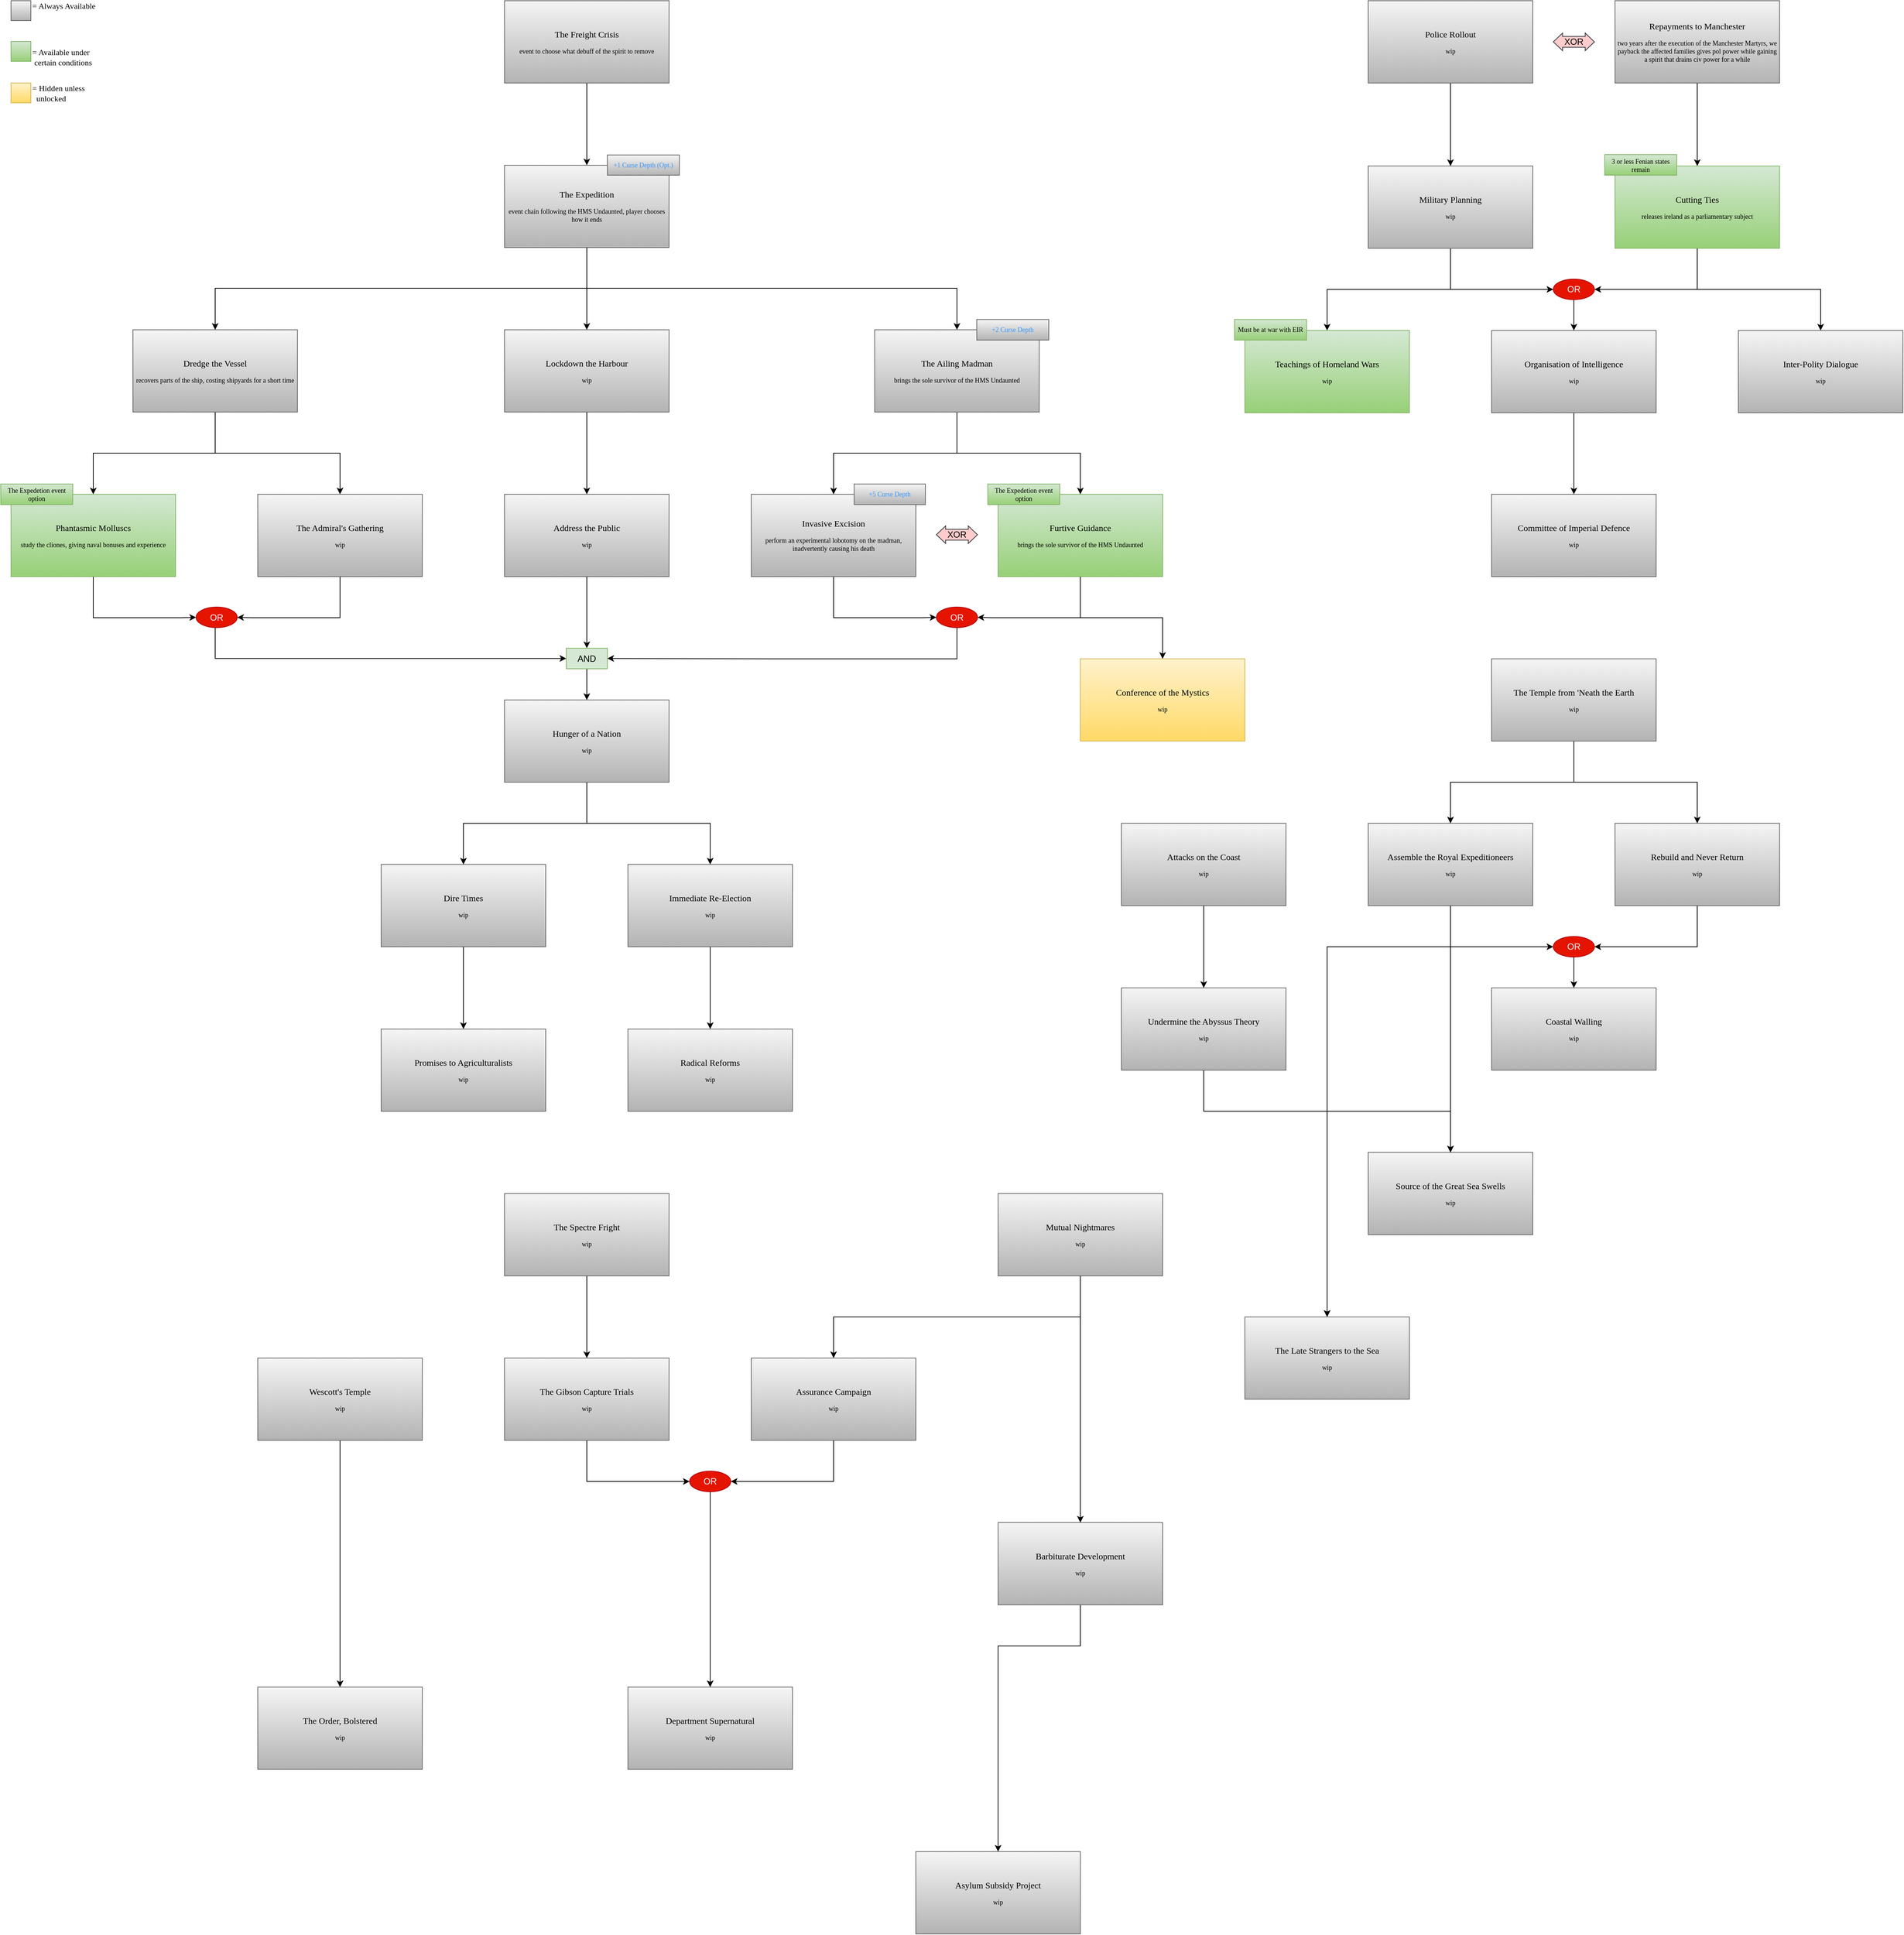 <mxfile version="21.7.4" type="device">
  <diagram name="Page-1" id="PDvvRp-OfwHDWWfL8AgT">
    <mxGraphModel dx="549" dy="928" grid="1" gridSize="14" guides="0" tooltips="1" connect="1" arrows="1" fold="1" page="0" pageScale="1" pageWidth="2742" pageHeight="13300" background="none" math="0" shadow="0">
      <root>
        <mxCell id="0" />
        <mxCell id="1" parent="0" />
        <mxCell id="yz8sDFow9ecl2K3A8M4w-3" style="edgeStyle=orthogonalEdgeStyle;rounded=0;orthogonalLoop=1;jettySize=auto;html=1;" parent="1" source="fLW8FLOm7NrX6haBpgMr-1" target="yz8sDFow9ecl2K3A8M4w-2" edge="1">
          <mxGeometry relative="1" as="geometry" />
        </mxCell>
        <mxCell id="fLW8FLOm7NrX6haBpgMr-1" value="&lt;font style=&quot;font-size: 12px;&quot;&gt;The Freight Crisis&lt;/font&gt;&lt;br&gt;&lt;br&gt;event to choose what debuff of the spirit to remove" style="rounded=0;whiteSpace=wrap;html=1;fillColor=#f5f5f5;gradientColor=#b3b3b3;strokeColor=#666666;fontFamily=Georgia;fontSize=9;verticalAlign=middle;" parent="1" vertex="1">
          <mxGeometry x="728" y="56" width="224" height="112" as="geometry" />
        </mxCell>
        <mxCell id="yz8sDFow9ecl2K3A8M4w-1" value="XOR" style="shape=doubleArrow;whiteSpace=wrap;html=1;fillColor=#ffcccc;strokeColor=#36393d;arrowWidth=0.617;arrowSize=0.225;rounded=0;" parent="1" vertex="1">
          <mxGeometry x="1316" y="771" width="56" height="24" as="geometry" />
        </mxCell>
        <mxCell id="yz8sDFow9ecl2K3A8M4w-5" style="edgeStyle=orthogonalEdgeStyle;rounded=0;orthogonalLoop=1;jettySize=auto;html=1;" parent="1" source="yz8sDFow9ecl2K3A8M4w-2" target="yz8sDFow9ecl2K3A8M4w-4" edge="1">
          <mxGeometry relative="1" as="geometry" />
        </mxCell>
        <mxCell id="yz8sDFow9ecl2K3A8M4w-12" style="edgeStyle=orthogonalEdgeStyle;rounded=0;orthogonalLoop=1;jettySize=auto;html=1;" parent="1" source="yz8sDFow9ecl2K3A8M4w-2" target="yz8sDFow9ecl2K3A8M4w-8" edge="1">
          <mxGeometry relative="1" as="geometry">
            <Array as="points">
              <mxPoint x="840" y="447.5" />
              <mxPoint x="334" y="447.5" />
            </Array>
          </mxGeometry>
        </mxCell>
        <mxCell id="yz8sDFow9ecl2K3A8M4w-83" style="edgeStyle=orthogonalEdgeStyle;rounded=0;orthogonalLoop=1;jettySize=auto;html=1;" parent="1" source="yz8sDFow9ecl2K3A8M4w-2" target="yz8sDFow9ecl2K3A8M4w-10" edge="1">
          <mxGeometry relative="1" as="geometry">
            <Array as="points">
              <mxPoint x="840" y="447.5" />
              <mxPoint x="1344" y="447.5" />
            </Array>
          </mxGeometry>
        </mxCell>
        <mxCell id="yz8sDFow9ecl2K3A8M4w-2" value="&lt;font style=&quot;font-size: 12px;&quot;&gt;The Expedition&lt;/font&gt;&lt;br&gt;&lt;br&gt;event chain following the HMS Undaunted, player chooses how it ends" style="rounded=0;whiteSpace=wrap;html=1;fillColor=#f5f5f5;gradientColor=#b3b3b3;strokeColor=#666666;fontFamily=Georgia;fontSize=9;verticalAlign=middle;" parent="1" vertex="1">
          <mxGeometry x="728" y="280" width="224" height="112" as="geometry" />
        </mxCell>
        <mxCell id="yz8sDFow9ecl2K3A8M4w-7" style="edgeStyle=orthogonalEdgeStyle;rounded=0;orthogonalLoop=1;jettySize=auto;html=1;" parent="1" source="yz8sDFow9ecl2K3A8M4w-4" target="yz8sDFow9ecl2K3A8M4w-6" edge="1">
          <mxGeometry relative="1" as="geometry" />
        </mxCell>
        <mxCell id="yz8sDFow9ecl2K3A8M4w-4" value="&lt;font style=&quot;font-size: 12px;&quot;&gt;Lockdown the Harbour&lt;/font&gt;&lt;br&gt;&lt;br&gt;wip" style="rounded=0;whiteSpace=wrap;html=1;fillColor=#f5f5f5;gradientColor=#b3b3b3;strokeColor=#666666;fontFamily=Georgia;fontSize=9;verticalAlign=middle;" parent="1" vertex="1">
          <mxGeometry x="728" y="504" width="224" height="112" as="geometry" />
        </mxCell>
        <mxCell id="yz8sDFow9ecl2K3A8M4w-71" style="edgeStyle=orthogonalEdgeStyle;rounded=0;orthogonalLoop=1;jettySize=auto;html=1;" parent="1" source="yz8sDFow9ecl2K3A8M4w-6" target="yz8sDFow9ecl2K3A8M4w-69" edge="1">
          <mxGeometry relative="1" as="geometry" />
        </mxCell>
        <mxCell id="yz8sDFow9ecl2K3A8M4w-6" value="&lt;font style=&quot;font-size: 12px;&quot;&gt;Address the Public&lt;/font&gt;&lt;br&gt;&lt;br&gt;wip" style="rounded=0;whiteSpace=wrap;html=1;fillColor=#f5f5f5;gradientColor=#b3b3b3;strokeColor=#666666;fontFamily=Georgia;fontSize=9;verticalAlign=middle;" parent="1" vertex="1">
          <mxGeometry x="728" y="728" width="224" height="112" as="geometry" />
        </mxCell>
        <mxCell id="yz8sDFow9ecl2K3A8M4w-16" style="edgeStyle=orthogonalEdgeStyle;rounded=0;orthogonalLoop=1;jettySize=auto;html=1;" parent="1" source="yz8sDFow9ecl2K3A8M4w-8" target="yz8sDFow9ecl2K3A8M4w-14" edge="1">
          <mxGeometry relative="1" as="geometry" />
        </mxCell>
        <mxCell id="yz8sDFow9ecl2K3A8M4w-17" style="edgeStyle=orthogonalEdgeStyle;rounded=0;orthogonalLoop=1;jettySize=auto;html=1;" parent="1" source="yz8sDFow9ecl2K3A8M4w-8" target="yz8sDFow9ecl2K3A8M4w-15" edge="1">
          <mxGeometry relative="1" as="geometry" />
        </mxCell>
        <mxCell id="yz8sDFow9ecl2K3A8M4w-8" value="&lt;font style=&quot;font-size: 12px;&quot;&gt;Dredge the Vessel&lt;/font&gt;&lt;br&gt;&lt;br&gt;recovers parts of the ship, costing shipyards for a short time" style="rounded=0;whiteSpace=wrap;html=1;fillColor=#f5f5f5;gradientColor=#b3b3b3;strokeColor=#666666;fontFamily=Georgia;fontSize=9;verticalAlign=middle;" parent="1" vertex="1">
          <mxGeometry x="222" y="504" width="224" height="112" as="geometry" />
        </mxCell>
        <mxCell id="yz8sDFow9ecl2K3A8M4w-22" style="edgeStyle=orthogonalEdgeStyle;rounded=0;orthogonalLoop=1;jettySize=auto;html=1;" parent="1" source="yz8sDFow9ecl2K3A8M4w-10" target="yz8sDFow9ecl2K3A8M4w-18" edge="1">
          <mxGeometry relative="1" as="geometry" />
        </mxCell>
        <mxCell id="yz8sDFow9ecl2K3A8M4w-24" style="edgeStyle=orthogonalEdgeStyle;rounded=0;orthogonalLoop=1;jettySize=auto;html=1;" parent="1" source="yz8sDFow9ecl2K3A8M4w-10" target="yz8sDFow9ecl2K3A8M4w-23" edge="1">
          <mxGeometry relative="1" as="geometry" />
        </mxCell>
        <mxCell id="yz8sDFow9ecl2K3A8M4w-10" value="&lt;font style=&quot;font-size: 12px;&quot;&gt;The Ailing Madman&lt;/font&gt;&lt;br&gt;&lt;br&gt;brings the sole survivor of the HMS Undaunted" style="rounded=0;whiteSpace=wrap;html=1;fillColor=#f5f5f5;gradientColor=#b3b3b3;strokeColor=#666666;fontFamily=Georgia;fontSize=9;verticalAlign=middle;" parent="1" vertex="1">
          <mxGeometry x="1232" y="504" width="224" height="112" as="geometry" />
        </mxCell>
        <mxCell id="yz8sDFow9ecl2K3A8M4w-90" style="edgeStyle=orthogonalEdgeStyle;rounded=0;orthogonalLoop=1;jettySize=auto;html=1;entryX=0;entryY=0.5;entryDx=0;entryDy=0;" parent="1" source="yz8sDFow9ecl2K3A8M4w-14" target="yz8sDFow9ecl2K3A8M4w-57" edge="1">
          <mxGeometry relative="1" as="geometry">
            <Array as="points">
              <mxPoint x="168" y="896" />
              <mxPoint x="288" y="896" />
            </Array>
          </mxGeometry>
        </mxCell>
        <mxCell id="yz8sDFow9ecl2K3A8M4w-14" value="&lt;font style=&quot;font-size: 12px;&quot;&gt;Phantasmic Molluscs&lt;/font&gt;&lt;br&gt;&lt;br&gt;study the cliones, giving naval bonuses and experience" style="rounded=0;whiteSpace=wrap;html=1;fillColor=#d5e8d4;gradientColor=#97d077;strokeColor=#82b366;fontFamily=Georgia;fontSize=9;verticalAlign=middle;" parent="1" vertex="1">
          <mxGeometry x="56" y="728" width="224" height="112" as="geometry" />
        </mxCell>
        <mxCell id="yz8sDFow9ecl2K3A8M4w-89" style="edgeStyle=orthogonalEdgeStyle;rounded=0;orthogonalLoop=1;jettySize=auto;html=1;entryX=1;entryY=0.5;entryDx=0;entryDy=0;" parent="1" source="yz8sDFow9ecl2K3A8M4w-15" target="yz8sDFow9ecl2K3A8M4w-57" edge="1">
          <mxGeometry relative="1" as="geometry">
            <Array as="points">
              <mxPoint x="504" y="896" />
              <mxPoint x="384" y="896" />
            </Array>
          </mxGeometry>
        </mxCell>
        <mxCell id="yz8sDFow9ecl2K3A8M4w-15" value="&lt;span style=&quot;font-size: 12px;&quot;&gt;The Admiral&#39;s Gathering&lt;/span&gt;&lt;br&gt;&lt;br&gt;wip" style="rounded=0;whiteSpace=wrap;html=1;fillColor=#f5f5f5;gradientColor=#b3b3b3;strokeColor=#666666;fontFamily=Georgia;fontSize=9;verticalAlign=middle;" parent="1" vertex="1">
          <mxGeometry x="392" y="728" width="224" height="112" as="geometry" />
        </mxCell>
        <mxCell id="yz8sDFow9ecl2K3A8M4w-91" style="edgeStyle=orthogonalEdgeStyle;rounded=0;orthogonalLoop=1;jettySize=auto;html=1;entryX=0;entryY=0.5;entryDx=0;entryDy=0;" parent="1" source="yz8sDFow9ecl2K3A8M4w-18" target="yz8sDFow9ecl2K3A8M4w-62" edge="1">
          <mxGeometry relative="1" as="geometry">
            <Array as="points">
              <mxPoint x="1176" y="896" />
              <mxPoint x="1296" y="896" />
            </Array>
          </mxGeometry>
        </mxCell>
        <mxCell id="yz8sDFow9ecl2K3A8M4w-18" value="&lt;font style=&quot;font-size: 12px;&quot;&gt;Invasive Excision&lt;/font&gt;&lt;br&gt;&lt;br&gt;perform an experimental lobotomy on the madman, inadvertently causing his death" style="rounded=0;whiteSpace=wrap;html=1;fillColor=#f5f5f5;gradientColor=#b3b3b3;strokeColor=#666666;fontFamily=Georgia;fontSize=9;verticalAlign=middle;" parent="1" vertex="1">
          <mxGeometry x="1064" y="728" width="224" height="112" as="geometry" />
        </mxCell>
        <mxCell id="yz8sDFow9ecl2K3A8M4w-88" style="edgeStyle=orthogonalEdgeStyle;rounded=0;orthogonalLoop=1;jettySize=auto;html=1;entryX=1;entryY=0.5;entryDx=0;entryDy=0;" parent="1" source="yz8sDFow9ecl2K3A8M4w-23" target="yz8sDFow9ecl2K3A8M4w-62" edge="1">
          <mxGeometry relative="1" as="geometry">
            <Array as="points">
              <mxPoint x="1512" y="896" />
              <mxPoint x="1392" y="896" />
            </Array>
          </mxGeometry>
        </mxCell>
        <mxCell id="yz8sDFow9ecl2K3A8M4w-167" style="edgeStyle=orthogonalEdgeStyle;rounded=0;orthogonalLoop=1;jettySize=auto;html=1;" parent="1" source="yz8sDFow9ecl2K3A8M4w-23" target="yz8sDFow9ecl2K3A8M4w-166" edge="1">
          <mxGeometry relative="1" as="geometry" />
        </mxCell>
        <mxCell id="yz8sDFow9ecl2K3A8M4w-23" value="&lt;font style=&quot;font-size: 12px;&quot;&gt;Furtive Guidance&lt;/font&gt;&lt;br&gt;&lt;br&gt;brings the sole survivor of the HMS Undaunted" style="rounded=0;whiteSpace=wrap;html=1;fillColor=#d5e8d4;gradientColor=#97d077;strokeColor=#82b366;fontFamily=Georgia;fontSize=9;verticalAlign=middle;" parent="1" vertex="1">
          <mxGeometry x="1400" y="728" width="224" height="112" as="geometry" />
        </mxCell>
        <mxCell id="yz8sDFow9ecl2K3A8M4w-25" value="" style="whiteSpace=wrap;html=1;aspect=fixed;fillColor=#f5f5f5;gradientColor=#b3b3b3;strokeColor=#666666;rounded=0;" parent="1" vertex="1">
          <mxGeometry x="56" y="56" width="27" height="27" as="geometry" />
        </mxCell>
        <mxCell id="yz8sDFow9ecl2K3A8M4w-36" value="= Always Available" style="text;html=1;strokeColor=none;fillColor=none;align=left;verticalAlign=middle;whiteSpace=wrap;rounded=0;fontFamily=Georgia;fontSize=11;" parent="1" vertex="1">
          <mxGeometry x="83" y="56" width="98" height="13.5" as="geometry" />
        </mxCell>
        <mxCell id="yz8sDFow9ecl2K3A8M4w-37" value="" style="whiteSpace=wrap;html=1;aspect=fixed;fillColor=#d5e8d4;strokeColor=#82b366;gradientColor=#97d077;rounded=0;" parent="1" vertex="1">
          <mxGeometry x="56" y="111.5" width="27" height="27" as="geometry" />
        </mxCell>
        <mxCell id="yz8sDFow9ecl2K3A8M4w-38" value="= Available under&amp;nbsp; &amp;nbsp; &amp;nbsp; &amp;nbsp; &amp;nbsp; &amp;nbsp; &amp;nbsp;certain conditions" style="text;html=1;strokeColor=none;fillColor=none;align=left;verticalAlign=middle;whiteSpace=wrap;rounded=0;fontFamily=Georgia;fontSize=11;" parent="1" vertex="1">
          <mxGeometry x="83" y="111.5" width="113" height="42" as="geometry" />
        </mxCell>
        <mxCell id="yz8sDFow9ecl2K3A8M4w-39" value="The Expedetion event option" style="rounded=0;whiteSpace=wrap;fillColor=#d5e8d4;strokeColor=#82b366;gradientColor=#97d077;fontSize=9;fontFamily=Georgia;" parent="1" vertex="1">
          <mxGeometry x="1386" y="714" width="98" height="28" as="geometry" />
        </mxCell>
        <mxCell id="yz8sDFow9ecl2K3A8M4w-40" value="The Expedetion event option" style="rounded=0;whiteSpace=wrap;fillColor=#d5e8d4;strokeColor=#82b366;gradientColor=#97d077;fontSize=9;fontFamily=Georgia;" parent="1" vertex="1">
          <mxGeometry x="42" y="714" width="98" height="28" as="geometry" />
        </mxCell>
        <mxCell id="yz8sDFow9ecl2K3A8M4w-95" style="edgeStyle=orthogonalEdgeStyle;rounded=0;orthogonalLoop=1;jettySize=auto;html=1;" parent="1" source="yz8sDFow9ecl2K3A8M4w-45" target="yz8sDFow9ecl2K3A8M4w-94" edge="1">
          <mxGeometry relative="1" as="geometry" />
        </mxCell>
        <mxCell id="yz8sDFow9ecl2K3A8M4w-97" style="edgeStyle=orthogonalEdgeStyle;rounded=0;orthogonalLoop=1;jettySize=auto;html=1;" parent="1" source="yz8sDFow9ecl2K3A8M4w-45" target="yz8sDFow9ecl2K3A8M4w-96" edge="1">
          <mxGeometry relative="1" as="geometry" />
        </mxCell>
        <mxCell id="yz8sDFow9ecl2K3A8M4w-45" value="&lt;font style=&quot;font-size: 12px;&quot;&gt;Hunger of a Nation&lt;/font&gt;&lt;br&gt;&lt;br&gt;wip" style="rounded=0;whiteSpace=wrap;html=1;fillColor=#f5f5f5;gradientColor=#b3b3b3;strokeColor=#666666;fontFamily=Georgia;fontSize=9;verticalAlign=middle;" parent="1" vertex="1">
          <mxGeometry x="728" y="1008" width="224" height="112" as="geometry" />
        </mxCell>
        <mxCell id="yz8sDFow9ecl2K3A8M4w-49" value="" style="whiteSpace=wrap;html=1;aspect=fixed;fillColor=#fff2cc;gradientColor=#ffd966;strokeColor=#d6b656;rounded=0;" parent="1" vertex="1">
          <mxGeometry x="56" y="168" width="27" height="27" as="geometry" />
        </mxCell>
        <mxCell id="yz8sDFow9ecl2K3A8M4w-50" value="= Hidden unless&amp;nbsp; &amp;nbsp; &amp;nbsp; &amp;nbsp; &amp;nbsp; unlocked" style="text;html=1;strokeColor=none;fillColor=none;align=left;verticalAlign=middle;whiteSpace=wrap;rounded=0;fontFamily=Georgia;fontSize=11;" parent="1" vertex="1">
          <mxGeometry x="83" y="168" width="98" height="27" as="geometry" />
        </mxCell>
        <mxCell id="yz8sDFow9ecl2K3A8M4w-80" style="edgeStyle=orthogonalEdgeStyle;rounded=0;orthogonalLoop=1;jettySize=auto;html=1;" parent="1" source="yz8sDFow9ecl2K3A8M4w-57" target="yz8sDFow9ecl2K3A8M4w-69" edge="1">
          <mxGeometry relative="1" as="geometry">
            <Array as="points">
              <mxPoint x="334" y="951.5" />
            </Array>
          </mxGeometry>
        </mxCell>
        <mxCell id="yz8sDFow9ecl2K3A8M4w-57" value="OR" style="ellipse;whiteSpace=wrap;html=1;fillColor=#e51400;fontColor=#ffffff;strokeColor=#B20000;rounded=0;" parent="1" vertex="1">
          <mxGeometry x="308" y="881.5" width="56" height="28" as="geometry" />
        </mxCell>
        <mxCell id="yz8sDFow9ecl2K3A8M4w-92" style="edgeStyle=orthogonalEdgeStyle;rounded=0;orthogonalLoop=1;jettySize=auto;html=1;entryX=1;entryY=0.5;entryDx=0;entryDy=0;" parent="1" source="yz8sDFow9ecl2K3A8M4w-62" target="yz8sDFow9ecl2K3A8M4w-69" edge="1">
          <mxGeometry relative="1" as="geometry">
            <Array as="points">
              <mxPoint x="1344" y="952" />
              <mxPoint x="1092" y="952" />
            </Array>
          </mxGeometry>
        </mxCell>
        <mxCell id="yz8sDFow9ecl2K3A8M4w-62" value="OR" style="ellipse;whiteSpace=wrap;html=1;fillColor=#e51400;strokeColor=#B20000;fontColor=#ffffff;rounded=0;" parent="1" vertex="1">
          <mxGeometry x="1316" y="881.5" width="56" height="28" as="geometry" />
        </mxCell>
        <mxCell id="yz8sDFow9ecl2K3A8M4w-73" style="edgeStyle=orthogonalEdgeStyle;rounded=0;orthogonalLoop=1;jettySize=auto;html=1;entryX=0.5;entryY=0;entryDx=0;entryDy=0;" parent="1" source="yz8sDFow9ecl2K3A8M4w-69" target="yz8sDFow9ecl2K3A8M4w-45" edge="1">
          <mxGeometry relative="1" as="geometry" />
        </mxCell>
        <mxCell id="yz8sDFow9ecl2K3A8M4w-69" value="AND" style="rounded=0;whiteSpace=wrap;html=1;fillColor=#d5e8d4;strokeColor=#82b366;" parent="1" vertex="1">
          <mxGeometry x="812" y="937.5" width="56" height="28" as="geometry" />
        </mxCell>
        <mxCell id="yz8sDFow9ecl2K3A8M4w-74" value="+1 Curse Depth (Opt.)" style="rounded=0;fillColor=#f5f5f5;gradientColor=#b3b3b3;strokeColor=#666666;fontFamily=Georgia;fontSize=9;align=center;fontColor=#3399FF;whiteSpace=wrap;" parent="1" vertex="1">
          <mxGeometry x="868" y="266" width="98" height="27.5" as="geometry" />
        </mxCell>
        <mxCell id="yz8sDFow9ecl2K3A8M4w-76" value="+5 Curse Depth" style="rounded=0;fillColor=#f5f5f5;gradientColor=#b3b3b3;strokeColor=#666666;fontFamily=Georgia;fontSize=9;align=center;fontColor=#3399FF;whiteSpace=wrap;" parent="1" vertex="1">
          <mxGeometry x="1204" y="714" width="97" height="28" as="geometry" />
        </mxCell>
        <mxCell id="yz8sDFow9ecl2K3A8M4w-93" value="+2 Curse Depth" style="rounded=0;fillColor=#f5f5f5;gradientColor=#b3b3b3;strokeColor=#666666;fontFamily=Georgia;fontSize=9;align=center;fontColor=#3399FF;whiteSpace=wrap;" parent="1" vertex="1">
          <mxGeometry x="1371" y="490" width="98" height="28" as="geometry" />
        </mxCell>
        <mxCell id="yz8sDFow9ecl2K3A8M4w-100" style="edgeStyle=orthogonalEdgeStyle;rounded=0;orthogonalLoop=1;jettySize=auto;html=1;" parent="1" source="yz8sDFow9ecl2K3A8M4w-94" target="yz8sDFow9ecl2K3A8M4w-98" edge="1">
          <mxGeometry relative="1" as="geometry" />
        </mxCell>
        <mxCell id="yz8sDFow9ecl2K3A8M4w-94" value="&lt;font style=&quot;font-size: 12px;&quot;&gt;Dire Times&lt;/font&gt;&lt;br&gt;&lt;br&gt;wip" style="rounded=0;whiteSpace=wrap;html=1;fillColor=#f5f5f5;gradientColor=#b3b3b3;strokeColor=#666666;fontFamily=Georgia;fontSize=9;verticalAlign=middle;" parent="1" vertex="1">
          <mxGeometry x="560" y="1232" width="224" height="112" as="geometry" />
        </mxCell>
        <mxCell id="yz8sDFow9ecl2K3A8M4w-101" style="edgeStyle=orthogonalEdgeStyle;rounded=0;orthogonalLoop=1;jettySize=auto;html=1;" parent="1" source="yz8sDFow9ecl2K3A8M4w-96" target="yz8sDFow9ecl2K3A8M4w-99" edge="1">
          <mxGeometry relative="1" as="geometry" />
        </mxCell>
        <mxCell id="yz8sDFow9ecl2K3A8M4w-96" value="&lt;font style=&quot;font-size: 12px;&quot;&gt;Immediate Re-Election&lt;/font&gt;&lt;br&gt;&lt;br&gt;wip" style="rounded=0;whiteSpace=wrap;html=1;fillColor=#f5f5f5;gradientColor=#b3b3b3;strokeColor=#666666;fontFamily=Georgia;fontSize=9;verticalAlign=middle;" parent="1" vertex="1">
          <mxGeometry x="896" y="1232" width="224" height="112" as="geometry" />
        </mxCell>
        <mxCell id="yz8sDFow9ecl2K3A8M4w-98" value="&lt;font style=&quot;font-size: 12px;&quot;&gt;Promises to Agriculturalists&lt;/font&gt;&lt;br&gt;&lt;br&gt;wip" style="rounded=0;whiteSpace=wrap;html=1;fillColor=#f5f5f5;gradientColor=#b3b3b3;strokeColor=#666666;fontFamily=Georgia;fontSize=9;verticalAlign=middle;" parent="1" vertex="1">
          <mxGeometry x="560" y="1456" width="224" height="112" as="geometry" />
        </mxCell>
        <mxCell id="yz8sDFow9ecl2K3A8M4w-99" value="&lt;font style=&quot;font-size: 12px;&quot;&gt;Radical Reforms&lt;/font&gt;&lt;br&gt;&lt;br&gt;wip" style="rounded=0;whiteSpace=wrap;html=1;fillColor=#f5f5f5;gradientColor=#b3b3b3;strokeColor=#666666;fontFamily=Georgia;fontSize=9;verticalAlign=middle;" parent="1" vertex="1">
          <mxGeometry x="896" y="1456" width="224" height="112" as="geometry" />
        </mxCell>
        <mxCell id="yz8sDFow9ecl2K3A8M4w-106" style="edgeStyle=orthogonalEdgeStyle;rounded=0;orthogonalLoop=1;jettySize=auto;html=1;" parent="1" source="yz8sDFow9ecl2K3A8M4w-102" target="yz8sDFow9ecl2K3A8M4w-104" edge="1">
          <mxGeometry relative="1" as="geometry" />
        </mxCell>
        <mxCell id="yz8sDFow9ecl2K3A8M4w-102" value="&lt;span style=&quot;font-size: 12px;&quot;&gt;Repayments to Manchester&lt;/span&gt;&lt;br&gt;&lt;br&gt;two years after the execution of the Manchester Martyrs, we payback the affected families gives pol power while gaining a spirit that drains civ power for a while" style="rounded=0;whiteSpace=wrap;html=1;fillColor=#f5f5f5;gradientColor=#b3b3b3;strokeColor=#666666;fontFamily=Georgia;fontSize=9;verticalAlign=middle;" parent="1" vertex="1">
          <mxGeometry x="2240" y="56" width="224" height="112" as="geometry" />
        </mxCell>
        <mxCell id="yz8sDFow9ecl2K3A8M4w-112" style="edgeStyle=orthogonalEdgeStyle;rounded=0;orthogonalLoop=1;jettySize=auto;html=1;entryX=0;entryY=0.5;entryDx=0;entryDy=0;" parent="1" source="yz8sDFow9ecl2K3A8M4w-103" target="yz8sDFow9ecl2K3A8M4w-110" edge="1">
          <mxGeometry relative="1" as="geometry">
            <Array as="points">
              <mxPoint x="2016" y="449" />
            </Array>
          </mxGeometry>
        </mxCell>
        <mxCell id="yz8sDFow9ecl2K3A8M4w-115" style="edgeStyle=orthogonalEdgeStyle;rounded=0;orthogonalLoop=1;jettySize=auto;html=1;" parent="1" source="yz8sDFow9ecl2K3A8M4w-103" target="yz8sDFow9ecl2K3A8M4w-114" edge="1">
          <mxGeometry relative="1" as="geometry" />
        </mxCell>
        <mxCell id="yz8sDFow9ecl2K3A8M4w-103" value="&lt;span style=&quot;font-size: 12px;&quot;&gt;Military Planning&lt;/span&gt;&lt;br&gt;&lt;br&gt;wip" style="rounded=0;whiteSpace=wrap;html=1;fillColor=#f5f5f5;gradientColor=#b3b3b3;strokeColor=#666666;fontFamily=Georgia;fontSize=9;verticalAlign=middle;" parent="1" vertex="1">
          <mxGeometry x="1904" y="281" width="224" height="112" as="geometry" />
        </mxCell>
        <mxCell id="yz8sDFow9ecl2K3A8M4w-111" style="edgeStyle=orthogonalEdgeStyle;rounded=0;orthogonalLoop=1;jettySize=auto;html=1;entryX=1;entryY=0.5;entryDx=0;entryDy=0;" parent="1" source="yz8sDFow9ecl2K3A8M4w-104" target="yz8sDFow9ecl2K3A8M4w-110" edge="1">
          <mxGeometry relative="1" as="geometry">
            <Array as="points">
              <mxPoint x="2352" y="449" />
            </Array>
          </mxGeometry>
        </mxCell>
        <mxCell id="yz8sDFow9ecl2K3A8M4w-117" style="edgeStyle=orthogonalEdgeStyle;rounded=0;orthogonalLoop=1;jettySize=auto;html=1;" parent="1" source="yz8sDFow9ecl2K3A8M4w-104" target="yz8sDFow9ecl2K3A8M4w-116" edge="1">
          <mxGeometry relative="1" as="geometry" />
        </mxCell>
        <mxCell id="yz8sDFow9ecl2K3A8M4w-104" value="&lt;span style=&quot;font-size: 12px;&quot;&gt;Cutting Ties&lt;/span&gt;&lt;br&gt;&lt;br&gt;releases ireland as a parliamentary subject" style="rounded=0;whiteSpace=wrap;html=1;fillColor=#d5e8d4;gradientColor=#97d077;strokeColor=#82b366;fontFamily=Georgia;fontSize=9;verticalAlign=middle;" parent="1" vertex="1">
          <mxGeometry x="2240" y="281" width="224" height="112" as="geometry" />
        </mxCell>
        <mxCell id="yz8sDFow9ecl2K3A8M4w-119" style="edgeStyle=orthogonalEdgeStyle;rounded=0;orthogonalLoop=1;jettySize=auto;html=1;" parent="1" source="yz8sDFow9ecl2K3A8M4w-107" target="yz8sDFow9ecl2K3A8M4w-118" edge="1">
          <mxGeometry relative="1" as="geometry" />
        </mxCell>
        <mxCell id="yz8sDFow9ecl2K3A8M4w-107" value="&lt;span style=&quot;font-size: 12px;&quot;&gt;Organisation of Intelligence&lt;/span&gt;&lt;br&gt;&lt;br&gt;wip" style="rounded=0;whiteSpace=wrap;html=1;fillColor=#f5f5f5;gradientColor=#b3b3b3;strokeColor=#666666;fontFamily=Georgia;fontSize=9;verticalAlign=middle;" parent="1" vertex="1">
          <mxGeometry x="2072" y="505" width="224" height="112" as="geometry" />
        </mxCell>
        <mxCell id="yz8sDFow9ecl2K3A8M4w-113" style="edgeStyle=orthogonalEdgeStyle;rounded=0;orthogonalLoop=1;jettySize=auto;html=1;" parent="1" source="yz8sDFow9ecl2K3A8M4w-110" target="yz8sDFow9ecl2K3A8M4w-107" edge="1">
          <mxGeometry relative="1" as="geometry" />
        </mxCell>
        <mxCell id="yz8sDFow9ecl2K3A8M4w-110" value="OR" style="ellipse;whiteSpace=wrap;html=1;fillColor=#e51400;strokeColor=#B20000;fontColor=#ffffff;rounded=0;" parent="1" vertex="1">
          <mxGeometry x="2156" y="435" width="56" height="28" as="geometry" />
        </mxCell>
        <mxCell id="yz8sDFow9ecl2K3A8M4w-114" value="&lt;span style=&quot;font-size: 12px;&quot;&gt;Teachings of Homeland Wars&lt;/span&gt;&lt;br&gt;&lt;br&gt;wip" style="rounded=0;whiteSpace=wrap;html=1;fillColor=#d5e8d4;gradientColor=#97d077;strokeColor=#82b366;fontFamily=Georgia;fontSize=9;verticalAlign=middle;" parent="1" vertex="1">
          <mxGeometry x="1736" y="505" width="224" height="112" as="geometry" />
        </mxCell>
        <mxCell id="yz8sDFow9ecl2K3A8M4w-116" value="&lt;span style=&quot;font-size: 12px;&quot;&gt;Inter-Polity Dialogue&lt;/span&gt;&lt;br&gt;&lt;br&gt;wip" style="rounded=0;whiteSpace=wrap;html=1;fillColor=#f5f5f5;gradientColor=#b3b3b3;strokeColor=#666666;fontFamily=Georgia;fontSize=9;verticalAlign=middle;" parent="1" vertex="1">
          <mxGeometry x="2408" y="505" width="224" height="112" as="geometry" />
        </mxCell>
        <mxCell id="yz8sDFow9ecl2K3A8M4w-118" value="&lt;span style=&quot;font-size: 12px;&quot;&gt;Committee of Imperial Defence&lt;/span&gt;&lt;br&gt;&lt;br&gt;wip" style="rounded=0;whiteSpace=wrap;html=1;fillColor=#f5f5f5;gradientColor=#b3b3b3;strokeColor=#666666;fontFamily=Georgia;fontSize=9;verticalAlign=middle;" parent="1" vertex="1">
          <mxGeometry x="2072" y="728" width="224" height="112" as="geometry" />
        </mxCell>
        <mxCell id="yz8sDFow9ecl2K3A8M4w-129" style="edgeStyle=orthogonalEdgeStyle;rounded=0;orthogonalLoop=1;jettySize=auto;html=1;" parent="1" source="yz8sDFow9ecl2K3A8M4w-120" target="yz8sDFow9ecl2K3A8M4w-122" edge="1">
          <mxGeometry relative="1" as="geometry" />
        </mxCell>
        <mxCell id="yz8sDFow9ecl2K3A8M4w-120" value="&lt;span style=&quot;font-size: 12px;&quot;&gt;The Spectre Fright&lt;/span&gt;&lt;br&gt;&lt;br&gt;wip" style="rounded=0;whiteSpace=wrap;html=1;fillColor=#f5f5f5;gradientColor=#b3b3b3;strokeColor=#666666;fontFamily=Georgia;fontSize=9;verticalAlign=middle;" parent="1" vertex="1">
          <mxGeometry x="728" y="1680" width="224" height="112" as="geometry" />
        </mxCell>
        <mxCell id="yz8sDFow9ecl2K3A8M4w-135" style="edgeStyle=orthogonalEdgeStyle;rounded=0;orthogonalLoop=1;jettySize=auto;html=1;" parent="1" source="yz8sDFow9ecl2K3A8M4w-121" target="yz8sDFow9ecl2K3A8M4w-127" edge="1">
          <mxGeometry relative="1" as="geometry" />
        </mxCell>
        <mxCell id="yz8sDFow9ecl2K3A8M4w-136" style="edgeStyle=orthogonalEdgeStyle;rounded=0;orthogonalLoop=1;jettySize=auto;html=1;" parent="1" source="yz8sDFow9ecl2K3A8M4w-121" target="yz8sDFow9ecl2K3A8M4w-123" edge="1">
          <mxGeometry relative="1" as="geometry">
            <Array as="points">
              <mxPoint x="1512" y="1848" />
              <mxPoint x="1176" y="1848" />
            </Array>
          </mxGeometry>
        </mxCell>
        <mxCell id="yz8sDFow9ecl2K3A8M4w-121" value="&lt;span style=&quot;font-size: 12px;&quot;&gt;Mutual Nightmares&lt;/span&gt;&lt;br&gt;&lt;br&gt;wip" style="rounded=0;whiteSpace=wrap;html=1;fillColor=#f5f5f5;gradientColor=#b3b3b3;strokeColor=#666666;fontFamily=Georgia;fontSize=9;verticalAlign=middle;" parent="1" vertex="1">
          <mxGeometry x="1400" y="1680" width="224" height="112" as="geometry" />
        </mxCell>
        <mxCell id="yz8sDFow9ecl2K3A8M4w-132" style="edgeStyle=orthogonalEdgeStyle;rounded=0;orthogonalLoop=1;jettySize=auto;html=1;entryX=0;entryY=0.5;entryDx=0;entryDy=0;" parent="1" source="yz8sDFow9ecl2K3A8M4w-122" target="yz8sDFow9ecl2K3A8M4w-130" edge="1">
          <mxGeometry relative="1" as="geometry">
            <Array as="points">
              <mxPoint x="840" y="2072" />
            </Array>
          </mxGeometry>
        </mxCell>
        <mxCell id="yz8sDFow9ecl2K3A8M4w-122" value="&lt;span style=&quot;font-size: 12px;&quot;&gt;The Gibson Capture Trials&lt;/span&gt;&lt;br&gt;&lt;br&gt;wip" style="rounded=0;whiteSpace=wrap;html=1;fillColor=#f5f5f5;gradientColor=#b3b3b3;strokeColor=#666666;fontFamily=Georgia;fontSize=9;verticalAlign=middle;" parent="1" vertex="1">
          <mxGeometry x="728" y="1904" width="224" height="112" as="geometry" />
        </mxCell>
        <mxCell id="yz8sDFow9ecl2K3A8M4w-133" style="edgeStyle=orthogonalEdgeStyle;rounded=0;orthogonalLoop=1;jettySize=auto;html=1;entryX=1;entryY=0.5;entryDx=0;entryDy=0;" parent="1" source="yz8sDFow9ecl2K3A8M4w-123" target="yz8sDFow9ecl2K3A8M4w-130" edge="1">
          <mxGeometry relative="1" as="geometry">
            <Array as="points">
              <mxPoint x="1176" y="2072" />
            </Array>
          </mxGeometry>
        </mxCell>
        <mxCell id="yz8sDFow9ecl2K3A8M4w-123" value="&lt;span style=&quot;font-size: 12px;&quot;&gt;Assurance Campaign&lt;/span&gt;&lt;br&gt;&lt;br&gt;wip" style="rounded=0;whiteSpace=wrap;html=1;fillColor=#f5f5f5;gradientColor=#b3b3b3;strokeColor=#666666;fontFamily=Georgia;fontSize=9;verticalAlign=middle;" parent="1" vertex="1">
          <mxGeometry x="1064" y="1904" width="224" height="112" as="geometry" />
        </mxCell>
        <mxCell id="yz8sDFow9ecl2K3A8M4w-124" value="&lt;span style=&quot;font-size: 12px;&quot;&gt;Department Supernatural&lt;/span&gt;&lt;br&gt;&lt;br&gt;wip" style="rounded=0;whiteSpace=wrap;html=1;fillColor=#f5f5f5;gradientColor=#b3b3b3;strokeColor=#666666;fontFamily=Georgia;fontSize=9;verticalAlign=middle;" parent="1" vertex="1">
          <mxGeometry x="896" y="2352" width="224" height="112" as="geometry" />
        </mxCell>
        <mxCell id="yz8sDFow9ecl2K3A8M4w-128" style="edgeStyle=orthogonalEdgeStyle;rounded=0;orthogonalLoop=1;jettySize=auto;html=1;" parent="1" source="yz8sDFow9ecl2K3A8M4w-125" target="yz8sDFow9ecl2K3A8M4w-126" edge="1">
          <mxGeometry relative="1" as="geometry" />
        </mxCell>
        <mxCell id="yz8sDFow9ecl2K3A8M4w-125" value="&lt;span style=&quot;font-size: 12px;&quot;&gt;Wescott&#39;s Temple&lt;/span&gt;&lt;br&gt;&lt;br&gt;wip" style="rounded=0;whiteSpace=wrap;html=1;fillColor=#f5f5f5;gradientColor=#b3b3b3;strokeColor=#666666;fontFamily=Georgia;fontSize=9;verticalAlign=middle;" parent="1" vertex="1">
          <mxGeometry x="392" y="1904" width="224" height="112" as="geometry" />
        </mxCell>
        <mxCell id="yz8sDFow9ecl2K3A8M4w-126" value="&lt;span style=&quot;font-size: 12px;&quot;&gt;The Order, Bolstered&lt;/span&gt;&lt;br&gt;&lt;br&gt;wip" style="rounded=0;whiteSpace=wrap;html=1;fillColor=#f5f5f5;gradientColor=#b3b3b3;strokeColor=#666666;fontFamily=Georgia;fontSize=9;verticalAlign=middle;" parent="1" vertex="1">
          <mxGeometry x="392" y="2352" width="224" height="112" as="geometry" />
        </mxCell>
        <mxCell id="yz8sDFow9ecl2K3A8M4w-138" style="edgeStyle=orthogonalEdgeStyle;rounded=0;orthogonalLoop=1;jettySize=auto;html=1;" parent="1" source="yz8sDFow9ecl2K3A8M4w-127" target="yz8sDFow9ecl2K3A8M4w-137" edge="1">
          <mxGeometry relative="1" as="geometry">
            <Array as="points">
              <mxPoint x="1512" y="2296" />
              <mxPoint x="1400" y="2296" />
            </Array>
          </mxGeometry>
        </mxCell>
        <mxCell id="yz8sDFow9ecl2K3A8M4w-127" value="&lt;span style=&quot;font-size: 12px;&quot;&gt;Barbiturate&amp;nbsp;Development&lt;/span&gt;&lt;br&gt;&lt;br&gt;wip" style="rounded=0;whiteSpace=wrap;html=1;fillColor=#f5f5f5;gradientColor=#b3b3b3;strokeColor=#666666;fontFamily=Georgia;fontSize=9;verticalAlign=middle;" parent="1" vertex="1">
          <mxGeometry x="1400" y="2128" width="224" height="112" as="geometry" />
        </mxCell>
        <mxCell id="yz8sDFow9ecl2K3A8M4w-134" style="edgeStyle=orthogonalEdgeStyle;rounded=0;orthogonalLoop=1;jettySize=auto;html=1;" parent="1" source="yz8sDFow9ecl2K3A8M4w-130" target="yz8sDFow9ecl2K3A8M4w-124" edge="1">
          <mxGeometry relative="1" as="geometry" />
        </mxCell>
        <mxCell id="yz8sDFow9ecl2K3A8M4w-130" value="OR" style="ellipse;whiteSpace=wrap;html=1;fillColor=#e51400;fontColor=#ffffff;strokeColor=#B20000;rounded=0;" parent="1" vertex="1">
          <mxGeometry x="980" y="2058" width="56" height="28" as="geometry" />
        </mxCell>
        <mxCell id="yz8sDFow9ecl2K3A8M4w-137" value="&lt;span style=&quot;font-size: 12px;&quot;&gt;Asylum Subsidy Project&lt;/span&gt;&lt;br&gt;&lt;br&gt;wip" style="rounded=0;whiteSpace=wrap;html=1;fillColor=#f5f5f5;gradientColor=#b3b3b3;strokeColor=#666666;fontFamily=Georgia;fontSize=9;verticalAlign=middle;" parent="1" vertex="1">
          <mxGeometry x="1288" y="2576" width="224" height="112" as="geometry" />
        </mxCell>
        <mxCell id="yz8sDFow9ecl2K3A8M4w-142" style="edgeStyle=orthogonalEdgeStyle;rounded=0;orthogonalLoop=1;jettySize=auto;html=1;" parent="1" source="yz8sDFow9ecl2K3A8M4w-140" target="yz8sDFow9ecl2K3A8M4w-141" edge="1">
          <mxGeometry relative="1" as="geometry" />
        </mxCell>
        <mxCell id="yz8sDFow9ecl2K3A8M4w-146" style="edgeStyle=orthogonalEdgeStyle;rounded=0;orthogonalLoop=1;jettySize=auto;html=1;" parent="1" source="yz8sDFow9ecl2K3A8M4w-140" target="yz8sDFow9ecl2K3A8M4w-145" edge="1">
          <mxGeometry relative="1" as="geometry" />
        </mxCell>
        <mxCell id="yz8sDFow9ecl2K3A8M4w-140" value="&lt;span style=&quot;font-size: 12px;&quot;&gt;The Temple from &#39;Neath the Earth&lt;/span&gt;&lt;br&gt;&lt;br&gt;wip" style="rounded=0;whiteSpace=wrap;html=1;fillColor=#f5f5f5;gradientColor=#b3b3b3;strokeColor=#666666;fontFamily=Georgia;fontSize=9;verticalAlign=middle;" parent="1" vertex="1">
          <mxGeometry x="2072" y="952" width="224" height="112" as="geometry" />
        </mxCell>
        <mxCell id="yz8sDFow9ecl2K3A8M4w-149" style="edgeStyle=orthogonalEdgeStyle;rounded=0;orthogonalLoop=1;jettySize=auto;html=1;entryX=1;entryY=0.5;entryDx=0;entryDy=0;" parent="1" source="yz8sDFow9ecl2K3A8M4w-141" target="yz8sDFow9ecl2K3A8M4w-148" edge="1">
          <mxGeometry relative="1" as="geometry">
            <Array as="points">
              <mxPoint x="2352" y="1344" />
            </Array>
          </mxGeometry>
        </mxCell>
        <mxCell id="yz8sDFow9ecl2K3A8M4w-141" value="&lt;span style=&quot;font-size: 12px;&quot;&gt;Rebuild and Never Return&lt;/span&gt;&lt;br&gt;&lt;br&gt;wip" style="rounded=0;whiteSpace=wrap;html=1;fillColor=#f5f5f5;gradientColor=#b3b3b3;strokeColor=#666666;fontFamily=Georgia;fontSize=9;verticalAlign=middle;" parent="1" vertex="1">
          <mxGeometry x="2240" y="1176" width="224" height="112" as="geometry" />
        </mxCell>
        <mxCell id="yz8sDFow9ecl2K3A8M4w-143" value="&lt;span style=&quot;font-size: 12px;&quot;&gt;Coastal Walling&lt;/span&gt;&lt;br&gt;&lt;br&gt;wip" style="rounded=0;whiteSpace=wrap;html=1;fillColor=#f5f5f5;gradientColor=#b3b3b3;strokeColor=#666666;fontFamily=Georgia;fontSize=9;verticalAlign=middle;" parent="1" vertex="1">
          <mxGeometry x="2072" y="1400" width="224" height="112" as="geometry" />
        </mxCell>
        <mxCell id="yz8sDFow9ecl2K3A8M4w-150" style="edgeStyle=orthogonalEdgeStyle;rounded=0;orthogonalLoop=1;jettySize=auto;html=1;entryX=0;entryY=0.5;entryDx=0;entryDy=0;" parent="1" source="yz8sDFow9ecl2K3A8M4w-145" target="yz8sDFow9ecl2K3A8M4w-148" edge="1">
          <mxGeometry relative="1" as="geometry">
            <Array as="points">
              <mxPoint x="2016" y="1344" />
            </Array>
          </mxGeometry>
        </mxCell>
        <mxCell id="yz8sDFow9ecl2K3A8M4w-156" style="edgeStyle=orthogonalEdgeStyle;rounded=0;orthogonalLoop=1;jettySize=auto;html=1;" parent="1" source="yz8sDFow9ecl2K3A8M4w-145" target="yz8sDFow9ecl2K3A8M4w-155" edge="1">
          <mxGeometry relative="1" as="geometry" />
        </mxCell>
        <mxCell id="yz8sDFow9ecl2K3A8M4w-160" style="edgeStyle=orthogonalEdgeStyle;rounded=0;orthogonalLoop=1;jettySize=auto;html=1;" parent="1" source="yz8sDFow9ecl2K3A8M4w-145" target="yz8sDFow9ecl2K3A8M4w-158" edge="1">
          <mxGeometry relative="1" as="geometry">
            <Array as="points">
              <mxPoint x="2016" y="1344" />
              <mxPoint x="1848" y="1344" />
            </Array>
          </mxGeometry>
        </mxCell>
        <mxCell id="yz8sDFow9ecl2K3A8M4w-145" value="&lt;span style=&quot;font-size: 12px;&quot;&gt;Assemble the Royal Expeditioneers&lt;/span&gt;&lt;br&gt;&lt;br&gt;wip" style="rounded=0;whiteSpace=wrap;html=1;fillColor=#f5f5f5;gradientColor=#b3b3b3;strokeColor=#666666;fontFamily=Georgia;fontSize=9;verticalAlign=middle;" parent="1" vertex="1">
          <mxGeometry x="1904" y="1176" width="224" height="112" as="geometry" />
        </mxCell>
        <mxCell id="yz8sDFow9ecl2K3A8M4w-151" style="edgeStyle=orthogonalEdgeStyle;rounded=0;orthogonalLoop=1;jettySize=auto;html=1;" parent="1" source="yz8sDFow9ecl2K3A8M4w-148" target="yz8sDFow9ecl2K3A8M4w-143" edge="1">
          <mxGeometry relative="1" as="geometry" />
        </mxCell>
        <mxCell id="yz8sDFow9ecl2K3A8M4w-148" value="OR" style="ellipse;whiteSpace=wrap;html=1;fillColor=#e51400;fontColor=#ffffff;strokeColor=#B20000;rounded=0;" parent="1" vertex="1">
          <mxGeometry x="2156" y="1330" width="56" height="28" as="geometry" />
        </mxCell>
        <mxCell id="yz8sDFow9ecl2K3A8M4w-154" style="edgeStyle=orthogonalEdgeStyle;rounded=0;orthogonalLoop=1;jettySize=auto;html=1;" parent="1" source="yz8sDFow9ecl2K3A8M4w-152" target="yz8sDFow9ecl2K3A8M4w-153" edge="1">
          <mxGeometry relative="1" as="geometry" />
        </mxCell>
        <mxCell id="yz8sDFow9ecl2K3A8M4w-152" value="&lt;span style=&quot;font-size: 12px;&quot;&gt;Attacks on the Coast&lt;/span&gt;&lt;br&gt;&lt;br&gt;wip" style="rounded=0;whiteSpace=wrap;html=1;fillColor=#f5f5f5;gradientColor=#b3b3b3;strokeColor=#666666;fontFamily=Georgia;fontSize=9;verticalAlign=middle;" parent="1" vertex="1">
          <mxGeometry x="1568" y="1176" width="224" height="112" as="geometry" />
        </mxCell>
        <mxCell id="yz8sDFow9ecl2K3A8M4w-157" style="edgeStyle=orthogonalEdgeStyle;rounded=0;orthogonalLoop=1;jettySize=auto;html=1;" parent="1" source="yz8sDFow9ecl2K3A8M4w-153" target="yz8sDFow9ecl2K3A8M4w-155" edge="1">
          <mxGeometry relative="1" as="geometry">
            <Array as="points">
              <mxPoint x="1680" y="1568" />
              <mxPoint x="2016" y="1568" />
            </Array>
          </mxGeometry>
        </mxCell>
        <mxCell id="yz8sDFow9ecl2K3A8M4w-159" style="edgeStyle=orthogonalEdgeStyle;rounded=0;orthogonalLoop=1;jettySize=auto;html=1;" parent="1" source="yz8sDFow9ecl2K3A8M4w-153" target="yz8sDFow9ecl2K3A8M4w-158" edge="1">
          <mxGeometry relative="1" as="geometry">
            <Array as="points">
              <mxPoint x="1680" y="1568" />
              <mxPoint x="1848" y="1568" />
            </Array>
          </mxGeometry>
        </mxCell>
        <mxCell id="yz8sDFow9ecl2K3A8M4w-153" value="&lt;span style=&quot;font-size: 12px;&quot;&gt;Undermine the Abyssus Theory&lt;/span&gt;&lt;br&gt;&lt;br&gt;wip" style="rounded=0;whiteSpace=wrap;html=1;fillColor=#f5f5f5;gradientColor=#b3b3b3;strokeColor=#666666;fontFamily=Georgia;fontSize=9;verticalAlign=middle;" parent="1" vertex="1">
          <mxGeometry x="1568" y="1400" width="224" height="112" as="geometry" />
        </mxCell>
        <mxCell id="yz8sDFow9ecl2K3A8M4w-155" value="&lt;span style=&quot;font-size: 12px;&quot;&gt;Source of the Great Sea Swells&lt;/span&gt;&lt;br&gt;&lt;br&gt;wip" style="rounded=0;whiteSpace=wrap;html=1;fillColor=#f5f5f5;gradientColor=#b3b3b3;strokeColor=#666666;fontFamily=Georgia;fontSize=9;verticalAlign=middle;" parent="1" vertex="1">
          <mxGeometry x="1904" y="1624" width="224" height="112" as="geometry" />
        </mxCell>
        <mxCell id="yz8sDFow9ecl2K3A8M4w-158" value="&lt;span style=&quot;font-size: 12px;&quot;&gt;The Late Strangers to the Sea&lt;/span&gt;&lt;br&gt;&lt;br&gt;wip" style="rounded=0;whiteSpace=wrap;html=1;fillColor=#f5f5f5;gradientColor=#b3b3b3;strokeColor=#666666;fontFamily=Georgia;fontSize=9;verticalAlign=middle;" parent="1" vertex="1">
          <mxGeometry x="1736" y="1848" width="224" height="112" as="geometry" />
        </mxCell>
        <mxCell id="yz8sDFow9ecl2K3A8M4w-162" style="edgeStyle=orthogonalEdgeStyle;rounded=0;orthogonalLoop=1;jettySize=auto;html=1;" parent="1" source="yz8sDFow9ecl2K3A8M4w-161" target="yz8sDFow9ecl2K3A8M4w-103" edge="1">
          <mxGeometry relative="1" as="geometry" />
        </mxCell>
        <mxCell id="yz8sDFow9ecl2K3A8M4w-161" value="&lt;span style=&quot;font-size: 12px;&quot;&gt;Police Rollout&lt;/span&gt;&lt;br&gt;&lt;br&gt;wip" style="rounded=0;whiteSpace=wrap;html=1;fillColor=#f5f5f5;gradientColor=#b3b3b3;strokeColor=#666666;fontFamily=Georgia;fontSize=9;verticalAlign=middle;" parent="1" vertex="1">
          <mxGeometry x="1904" y="56" width="224" height="112" as="geometry" />
        </mxCell>
        <mxCell id="yz8sDFow9ecl2K3A8M4w-164" value="Must be at war with EIR" style="rounded=0;whiteSpace=wrap;fillColor=#d5e8d4;strokeColor=#82b366;gradientColor=#97d077;fontSize=9;fontFamily=Georgia;" parent="1" vertex="1">
          <mxGeometry x="1722" y="490" width="98" height="28" as="geometry" />
        </mxCell>
        <mxCell id="yz8sDFow9ecl2K3A8M4w-165" value="3 or less Fenian states remain" style="rounded=0;whiteSpace=wrap;fillColor=#d5e8d4;strokeColor=#82b366;gradientColor=#97d077;fontSize=9;fontFamily=Georgia;" parent="1" vertex="1">
          <mxGeometry x="2226" y="265.5" width="98" height="28" as="geometry" />
        </mxCell>
        <mxCell id="yz8sDFow9ecl2K3A8M4w-166" value="&lt;span style=&quot;font-size: 12px;&quot;&gt;Conference of the Mystics&lt;/span&gt;&lt;br&gt;&lt;br&gt;wip" style="rounded=0;whiteSpace=wrap;html=1;fillColor=#fff2cc;gradientColor=#ffd966;strokeColor=#d6b656;fontFamily=Georgia;fontSize=9;verticalAlign=middle;" parent="1" vertex="1">
          <mxGeometry x="1512" y="952" width="224" height="112" as="geometry" />
        </mxCell>
        <mxCell id="yz8sDFow9ecl2K3A8M4w-168" value="XOR" style="shape=doubleArrow;whiteSpace=wrap;html=1;fillColor=#ffcccc;strokeColor=#36393d;arrowWidth=0.617;arrowSize=0.225;rounded=0;" parent="1" vertex="1">
          <mxGeometry x="2156" y="100" width="56" height="24" as="geometry" />
        </mxCell>
      </root>
    </mxGraphModel>
  </diagram>
</mxfile>
